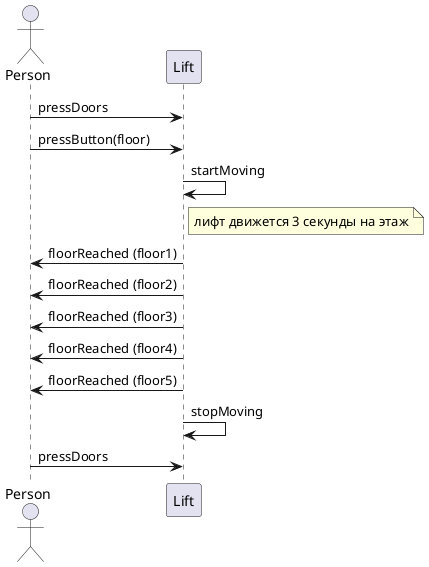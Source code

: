 @startuml
actor Person
participant Lift

' Пассажир нажимает кнопку для закрытия дверей
Person -> Lift : pressDoors

' Пассажир выбирает этаж
Person -> Lift : pressButton(floor)

' Лифт закрывает двери и начинает движение
Lift -> Lift : startMoving
note right of Lift : лифт движется 3 секунды на этаж

' Лифт сообщает о проезжаемых этажах
Lift -> Person : floorReached (floor1)
Lift -> Person : floorReached (floor2)
Lift -> Person : floorReached (floor3)
Lift -> Person : floorReached (floor4)
Lift -> Person : floorReached (floor5)

' Лифт останавливается
Lift -> Lift : stopMoving

' Пассажир нажимает кнопку для открытия дверей
Person -> Lift : pressDoors
@enduml
